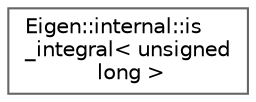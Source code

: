 digraph "类继承关系图"
{
 // LATEX_PDF_SIZE
  bgcolor="transparent";
  edge [fontname=Helvetica,fontsize=10,labelfontname=Helvetica,labelfontsize=10];
  node [fontname=Helvetica,fontsize=10,shape=box,height=0.2,width=0.4];
  rankdir="LR";
  Node0 [id="Node000000",label="Eigen::internal::is\l_integral\< unsigned\l long \>",height=0.2,width=0.4,color="grey40", fillcolor="white", style="filled",URL="$struct_eigen_1_1internal_1_1is__integral_3_01unsigned_01long_01_4.html",tooltip=" "];
}
